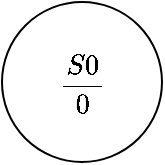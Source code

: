 <mxfile version="13.6.9" type="device"><diagram id="2b3uOx6HVm8qaidmLhHW" name="Page-1"><mxGraphModel dx="1422" dy="772" grid="1" gridSize="10" guides="1" tooltips="1" connect="1" arrows="1" fold="1" page="1" pageScale="1" pageWidth="827" pageHeight="1169" math="1" shadow="0"><root><mxCell id="0"/><mxCell id="1" parent="0"/><mxCell id="JHw-zNJ_nCjPcR7B92oJ-1" value="$$\frac{S0}{0}$$" style="ellipse;whiteSpace=wrap;html=1;aspect=fixed;" vertex="1" parent="1"><mxGeometry x="200" y="310" width="80" height="80" as="geometry"/></mxCell></root></mxGraphModel></diagram></mxfile>